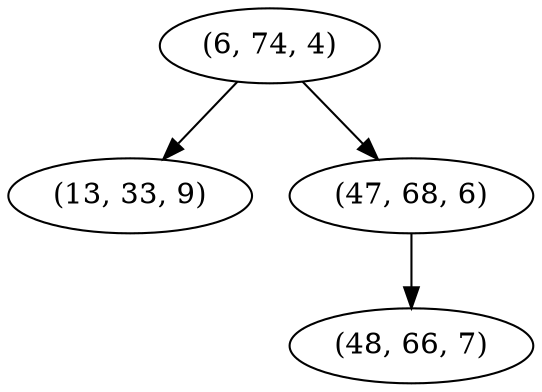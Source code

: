 digraph tree {
    "(6, 74, 4)";
    "(13, 33, 9)";
    "(47, 68, 6)";
    "(48, 66, 7)";
    "(6, 74, 4)" -> "(13, 33, 9)";
    "(6, 74, 4)" -> "(47, 68, 6)";
    "(47, 68, 6)" -> "(48, 66, 7)";
}
